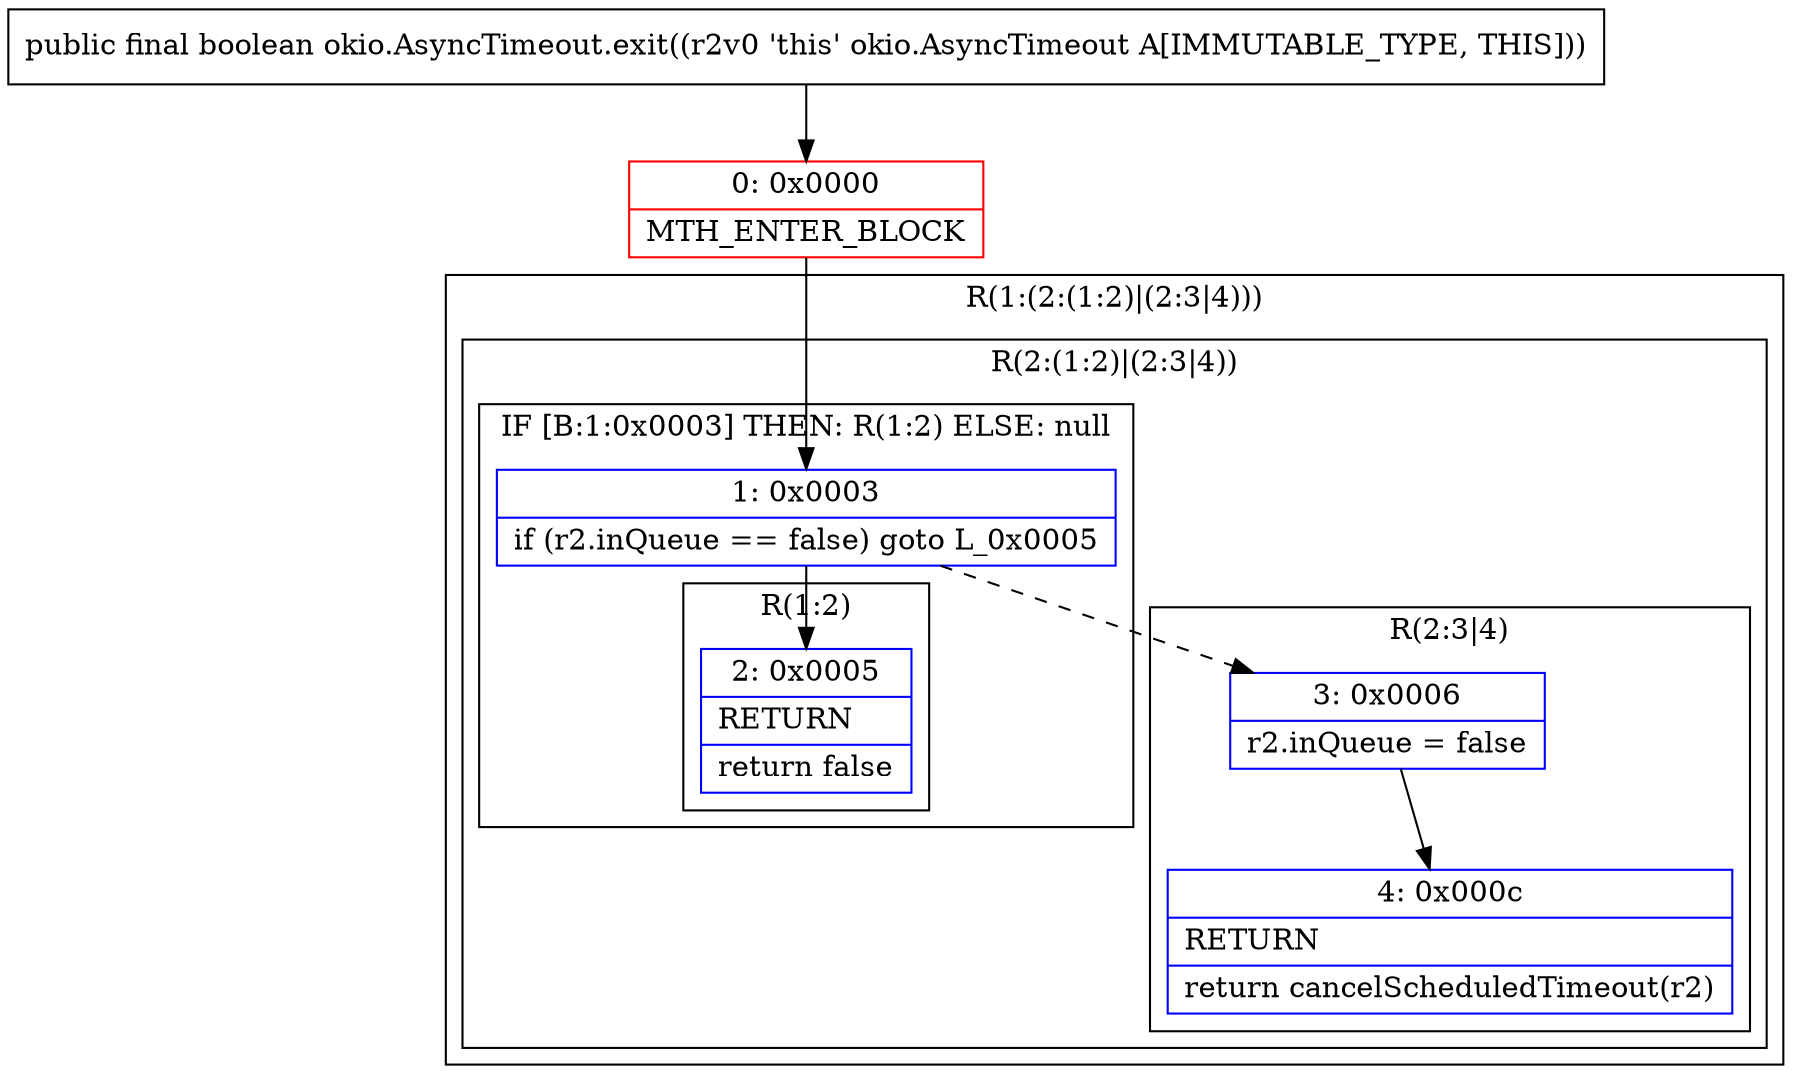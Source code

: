 digraph "CFG forokio.AsyncTimeout.exit()Z" {
subgraph cluster_Region_1906213129 {
label = "R(1:(2:(1:2)|(2:3|4)))";
node [shape=record,color=blue];
subgraph cluster_Region_1523739136 {
label = "R(2:(1:2)|(2:3|4))";
node [shape=record,color=blue];
subgraph cluster_IfRegion_1224513214 {
label = "IF [B:1:0x0003] THEN: R(1:2) ELSE: null";
node [shape=record,color=blue];
Node_1 [shape=record,label="{1\:\ 0x0003|if (r2.inQueue == false) goto L_0x0005\l}"];
subgraph cluster_Region_895485119 {
label = "R(1:2)";
node [shape=record,color=blue];
Node_2 [shape=record,label="{2\:\ 0x0005|RETURN\l|return false\l}"];
}
}
subgraph cluster_Region_812862931 {
label = "R(2:3|4)";
node [shape=record,color=blue];
Node_3 [shape=record,label="{3\:\ 0x0006|r2.inQueue = false\l}"];
Node_4 [shape=record,label="{4\:\ 0x000c|RETURN\l|return cancelScheduledTimeout(r2)\l}"];
}
}
}
Node_0 [shape=record,color=red,label="{0\:\ 0x0000|MTH_ENTER_BLOCK\l}"];
MethodNode[shape=record,label="{public final boolean okio.AsyncTimeout.exit((r2v0 'this' okio.AsyncTimeout A[IMMUTABLE_TYPE, THIS])) }"];
MethodNode -> Node_0;
Node_1 -> Node_2;
Node_1 -> Node_3[style=dashed];
Node_3 -> Node_4;
Node_0 -> Node_1;
}

